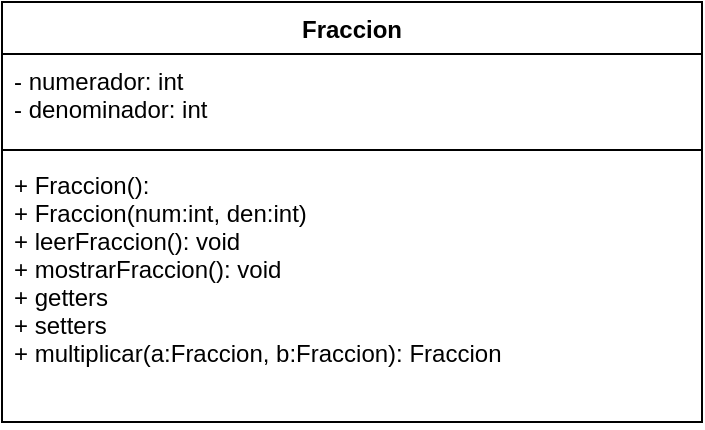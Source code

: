 <mxfile version="16.1.4" type="device"><diagram id="p88_IKySkSXnfDu5ds-p" name="Page-1"><mxGraphModel dx="981" dy="548" grid="1" gridSize="10" guides="1" tooltips="1" connect="1" arrows="1" fold="1" page="1" pageScale="1" pageWidth="827" pageHeight="1169" math="0" shadow="0"><root><mxCell id="0"/><mxCell id="1" parent="0"/><mxCell id="OzNXEa2x4XFWWAEE3jjH-1" value="Fraccion" style="swimlane;fontStyle=1;align=center;verticalAlign=top;childLayout=stackLayout;horizontal=1;startSize=26;horizontalStack=0;resizeParent=1;resizeParentMax=0;resizeLast=0;collapsible=1;marginBottom=0;" vertex="1" parent="1"><mxGeometry x="310" y="150" width="350" height="210" as="geometry"/></mxCell><mxCell id="OzNXEa2x4XFWWAEE3jjH-2" value="- numerador: int&#10;- denominador: int" style="text;strokeColor=none;fillColor=none;align=left;verticalAlign=top;spacingLeft=4;spacingRight=4;overflow=hidden;rotatable=0;points=[[0,0.5],[1,0.5]];portConstraint=eastwest;" vertex="1" parent="OzNXEa2x4XFWWAEE3jjH-1"><mxGeometry y="26" width="350" height="44" as="geometry"/></mxCell><mxCell id="OzNXEa2x4XFWWAEE3jjH-3" value="" style="line;strokeWidth=1;fillColor=none;align=left;verticalAlign=middle;spacingTop=-1;spacingLeft=3;spacingRight=3;rotatable=0;labelPosition=right;points=[];portConstraint=eastwest;" vertex="1" parent="OzNXEa2x4XFWWAEE3jjH-1"><mxGeometry y="70" width="350" height="8" as="geometry"/></mxCell><mxCell id="OzNXEa2x4XFWWAEE3jjH-4" value="+ Fraccion(): &#10;+ Fraccion(num:int, den:int)&#10;+ leerFraccion(): void&#10;+ mostrarFraccion(): void&#10;+ getters&#10;+ setters&#10;+ multiplicar(a:Fraccion, b:Fraccion): Fraccion" style="text;strokeColor=none;fillColor=none;align=left;verticalAlign=top;spacingLeft=4;spacingRight=4;overflow=hidden;rotatable=0;points=[[0,0.5],[1,0.5]];portConstraint=eastwest;" vertex="1" parent="OzNXEa2x4XFWWAEE3jjH-1"><mxGeometry y="78" width="350" height="132" as="geometry"/></mxCell></root></mxGraphModel></diagram></mxfile>